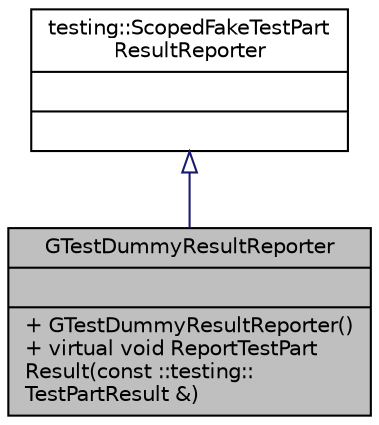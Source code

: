digraph "GTestDummyResultReporter"
{
 // LATEX_PDF_SIZE
  edge [fontname="Helvetica",fontsize="10",labelfontname="Helvetica",labelfontsize="10"];
  node [fontname="Helvetica",fontsize="10",shape=record];
  Node1 [label="{GTestDummyResultReporter\n||+  GTestDummyResultReporter()\l+ virtual void ReportTestPart\lResult(const ::testing::\lTestPartResult &)\l}",height=0.2,width=0.4,color="black", fillcolor="grey75", style="filled", fontcolor="black",tooltip=" "];
  Node2 -> Node1 [dir="back",color="midnightblue",fontsize="10",style="solid",arrowtail="onormal",fontname="Helvetica"];
  Node2 [label="{testing::ScopedFakeTestPart\lResultReporter\n||}",height=0.2,width=0.4,color="black", fillcolor="white", style="filled",tooltip=" "];
}
